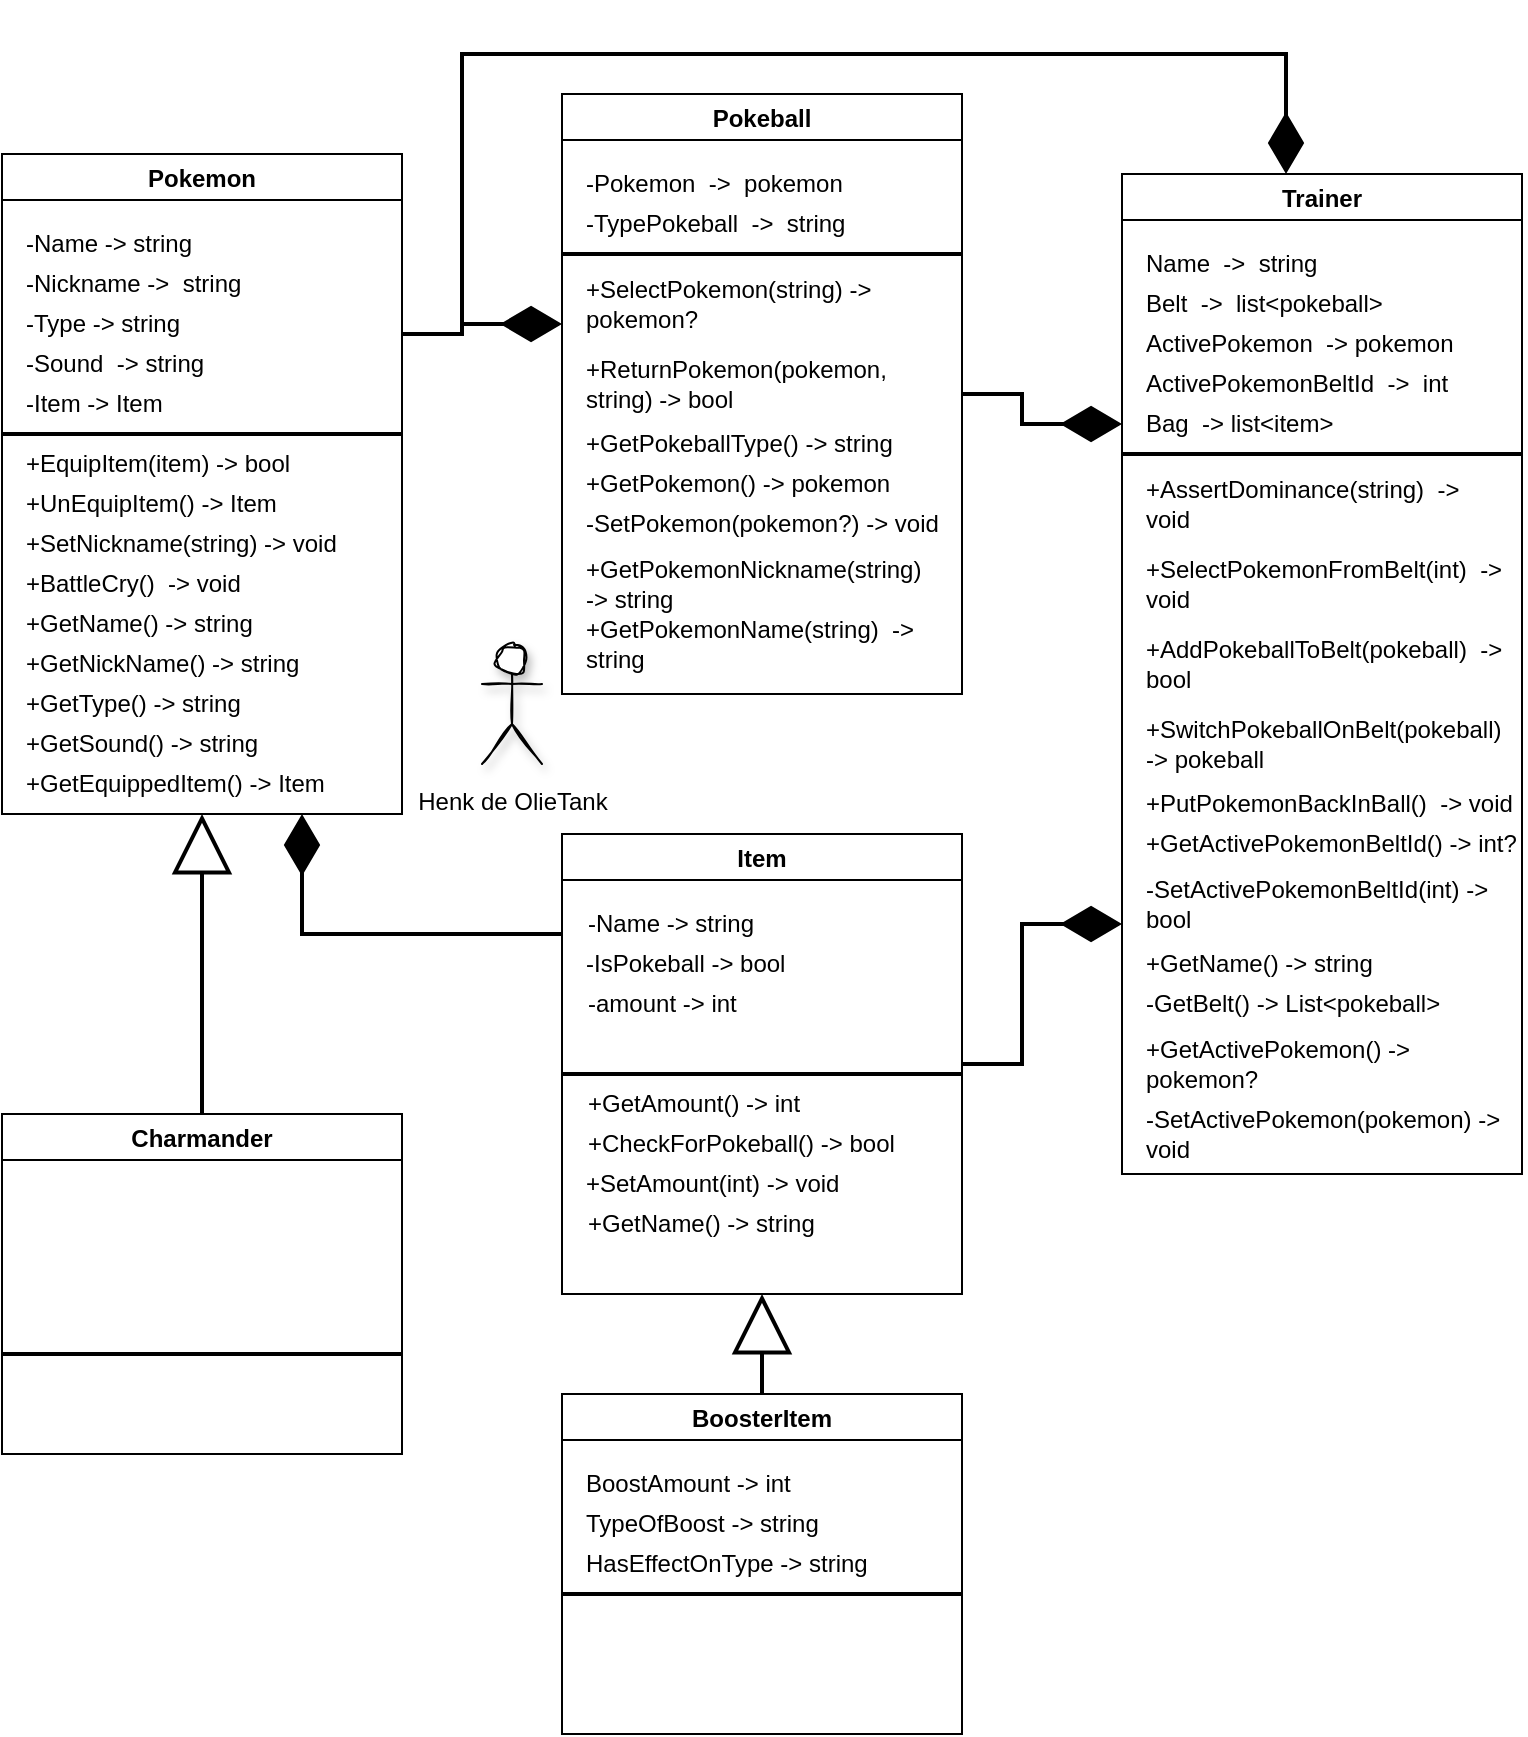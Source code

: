 <mxfile version="20.3.0" type="device"><diagram id="gQMneXquMCRz8JN8fTw5" name="Page-1"><mxGraphModel dx="1185" dy="729" grid="1" gridSize="10" guides="1" tooltips="1" connect="1" arrows="1" fold="1" page="1" pageScale="1" pageWidth="827" pageHeight="1169" math="0" shadow="0"><root><mxCell id="0"/><mxCell id="1" parent="0"/><mxCell id="nBO8WS76Ku1lHPPWJkrX-7" style="edgeStyle=orthogonalEdgeStyle;rounded=0;orthogonalLoop=1;jettySize=auto;html=1;strokeWidth=2;endArrow=diamondThin;endFill=1;startSize=25;endSize=25;" parent="1" edge="1"><mxGeometry relative="1" as="geometry"><mxPoint x="240" y="170" as="sourcePoint"/><Array as="points"><mxPoint x="240" y="170"/><mxPoint x="270" y="170"/><mxPoint x="270" y="165"/></Array><mxPoint x="320" y="165" as="targetPoint"/></mxGeometry></mxCell><mxCell id="nBO8WS76Ku1lHPPWJkrX-8" style="edgeStyle=orthogonalEdgeStyle;rounded=0;orthogonalLoop=1;jettySize=auto;html=1;entryX=0.41;entryY=0;entryDx=0;entryDy=0;entryPerimeter=0;strokeWidth=2;endArrow=diamondThin;endFill=1;startSize=25;endSize=25;" parent="1" source="Wq0bz1sxS0P5hZbhowYB-7" target="Wq0bz1sxS0P5hZbhowYB-41" edge="1"><mxGeometry relative="1" as="geometry"><Array as="points"><mxPoint x="270" y="170"/><mxPoint x="270" y="30"/><mxPoint x="682" y="30"/></Array></mxGeometry></mxCell><mxCell id="Wq0bz1sxS0P5hZbhowYB-7" value="Pokemon" style="swimlane;fillStyle=auto;fillColor=default;swimlaneFillColor=default;" parent="1" vertex="1"><mxGeometry x="40" y="80" width="200" height="330" as="geometry"><mxRectangle x="40" y="80" width="90" height="30" as="alternateBounds"/></mxGeometry></mxCell><mxCell id="Wq0bz1sxS0P5hZbhowYB-8" value="-Name -&amp;gt; string" style="text;html=1;strokeColor=none;fillColor=none;align=left;verticalAlign=middle;whiteSpace=wrap;rounded=0;fillStyle=auto;" parent="Wq0bz1sxS0P5hZbhowYB-7" vertex="1"><mxGeometry x="10" y="30" width="180" height="30" as="geometry"/></mxCell><mxCell id="Wq0bz1sxS0P5hZbhowYB-9" value="-Nickname&amp;nbsp;-&amp;gt;&amp;nbsp; string" style="text;html=1;strokeColor=none;fillColor=none;align=left;verticalAlign=middle;whiteSpace=wrap;rounded=0;fillStyle=auto;" parent="Wq0bz1sxS0P5hZbhowYB-7" vertex="1"><mxGeometry x="10" y="50" width="180" height="30" as="geometry"/></mxCell><mxCell id="Wq0bz1sxS0P5hZbhowYB-10" value="-Type&amp;nbsp;-&amp;gt; string" style="text;html=1;strokeColor=none;fillColor=none;align=left;verticalAlign=middle;whiteSpace=wrap;rounded=0;fillStyle=auto;" parent="Wq0bz1sxS0P5hZbhowYB-7" vertex="1"><mxGeometry x="10" y="70" width="180" height="30" as="geometry"/></mxCell><mxCell id="Wq0bz1sxS0P5hZbhowYB-14" value="-Sound&amp;nbsp;&amp;nbsp;-&amp;gt; string" style="text;html=1;strokeColor=none;fillColor=none;align=left;verticalAlign=middle;whiteSpace=wrap;rounded=0;fillStyle=auto;" parent="Wq0bz1sxS0P5hZbhowYB-7" vertex="1"><mxGeometry x="10" y="90" width="180" height="30" as="geometry"/></mxCell><mxCell id="Wq0bz1sxS0P5hZbhowYB-18" value="+EquipItem(item) -&amp;gt; bool" style="text;html=1;align=left;verticalAlign=middle;resizable=0;points=[];autosize=1;strokeColor=none;fillColor=none;" parent="Wq0bz1sxS0P5hZbhowYB-7" vertex="1"><mxGeometry x="10" y="140" width="160" height="30" as="geometry"/></mxCell><mxCell id="Wq0bz1sxS0P5hZbhowYB-35" value="" style="endArrow=none;html=1;rounded=0;strokeColor=default;strokeWidth=2;startSize=6;endSize=25;jumpStyle=none;jumpSize=6;" parent="Wq0bz1sxS0P5hZbhowYB-7" edge="1"><mxGeometry width="50" height="50" relative="1" as="geometry"><mxPoint y="140" as="sourcePoint"/><mxPoint x="200" y="140" as="targetPoint"/></mxGeometry></mxCell><mxCell id="9gn_OOF40aR07C0MIABU-17" value="+BattleCry()&amp;nbsp;&lt;span style=&quot;&quot;&gt;&amp;nbsp;-&amp;gt; void&lt;/span&gt;" style="text;html=1;align=left;verticalAlign=middle;resizable=0;points=[];autosize=1;strokeColor=none;fillColor=none;" parent="Wq0bz1sxS0P5hZbhowYB-7" vertex="1"><mxGeometry x="10" y="200" width="130" height="30" as="geometry"/></mxCell><mxCell id="9gn_OOF40aR07C0MIABU-18" value="+UnEquipItem() -&amp;gt; Item" style="text;html=1;align=left;verticalAlign=middle;resizable=0;points=[];autosize=1;strokeColor=none;fillColor=none;" parent="Wq0bz1sxS0P5hZbhowYB-7" vertex="1"><mxGeometry x="10" y="160" width="150" height="30" as="geometry"/></mxCell><mxCell id="pk9rP4-8v7g6dCDFqMnu-1" value="+SetNickname(string) -&amp;gt; void" style="text;html=1;align=left;verticalAlign=middle;resizable=0;points=[];autosize=1;strokeColor=none;fillColor=none;" parent="Wq0bz1sxS0P5hZbhowYB-7" vertex="1"><mxGeometry x="10" y="180" width="180" height="30" as="geometry"/></mxCell><mxCell id="pk9rP4-8v7g6dCDFqMnu-2" value="-Item -&amp;gt; Item" style="text;html=1;strokeColor=none;fillColor=none;align=left;verticalAlign=middle;whiteSpace=wrap;rounded=0;fillStyle=auto;" parent="Wq0bz1sxS0P5hZbhowYB-7" vertex="1"><mxGeometry x="10" y="110" width="180" height="30" as="geometry"/></mxCell><mxCell id="a145DeNxtpeG1QK1kXQo-1" value="+GetName() -&amp;gt; string" style="text;html=1;strokeColor=none;fillColor=none;align=left;verticalAlign=middle;whiteSpace=wrap;rounded=0;fillStyle=auto;" vertex="1" parent="Wq0bz1sxS0P5hZbhowYB-7"><mxGeometry x="10" y="220" width="180" height="30" as="geometry"/></mxCell><mxCell id="a145DeNxtpeG1QK1kXQo-2" value="+GetNickName() -&amp;gt; string" style="text;html=1;strokeColor=none;fillColor=none;align=left;verticalAlign=middle;whiteSpace=wrap;rounded=0;fillStyle=auto;" vertex="1" parent="Wq0bz1sxS0P5hZbhowYB-7"><mxGeometry x="10" y="240" width="180" height="30" as="geometry"/></mxCell><mxCell id="a145DeNxtpeG1QK1kXQo-3" value="+GetType() -&amp;gt; string" style="text;html=1;strokeColor=none;fillColor=none;align=left;verticalAlign=middle;whiteSpace=wrap;rounded=0;fillStyle=auto;" vertex="1" parent="Wq0bz1sxS0P5hZbhowYB-7"><mxGeometry x="10" y="260" width="180" height="30" as="geometry"/></mxCell><mxCell id="a145DeNxtpeG1QK1kXQo-4" value="+GetSound() -&amp;gt; string" style="text;html=1;strokeColor=none;fillColor=none;align=left;verticalAlign=middle;whiteSpace=wrap;rounded=0;fillStyle=auto;" vertex="1" parent="Wq0bz1sxS0P5hZbhowYB-7"><mxGeometry x="10" y="280" width="180" height="30" as="geometry"/></mxCell><mxCell id="a145DeNxtpeG1QK1kXQo-6" value="+GetEquippedItem() -&amp;gt; Item" style="text;html=1;strokeColor=none;fillColor=none;align=left;verticalAlign=middle;whiteSpace=wrap;rounded=0;fillStyle=auto;" vertex="1" parent="Wq0bz1sxS0P5hZbhowYB-7"><mxGeometry x="10" y="300" width="180" height="30" as="geometry"/></mxCell><mxCell id="nBO8WS76Ku1lHPPWJkrX-3" style="edgeStyle=orthogonalEdgeStyle;rounded=0;orthogonalLoop=1;jettySize=auto;html=1;strokeWidth=2;endArrow=diamondThin;endFill=1;startSize=25;endSize=25;entryX=0;entryY=0.25;entryDx=0;entryDy=0;" parent="1" source="Wq0bz1sxS0P5hZbhowYB-20" edge="1" target="Wq0bz1sxS0P5hZbhowYB-41"><mxGeometry relative="1" as="geometry"><mxPoint x="600" y="170" as="targetPoint"/></mxGeometry></mxCell><mxCell id="Wq0bz1sxS0P5hZbhowYB-20" value="Pokeball" style="swimlane;fillStyle=auto;fillColor=default;swimlaneFillColor=default;" parent="1" vertex="1"><mxGeometry x="320" y="50" width="200" height="300" as="geometry"/></mxCell><mxCell id="Wq0bz1sxS0P5hZbhowYB-21" value="-Pokemon&amp;nbsp;&amp;nbsp;-&amp;gt;&amp;nbsp; pokemon" style="text;html=1;strokeColor=none;fillColor=none;align=left;verticalAlign=middle;whiteSpace=wrap;rounded=0;fillStyle=auto;" parent="Wq0bz1sxS0P5hZbhowYB-20" vertex="1"><mxGeometry x="10" y="30" width="180" height="30" as="geometry"/></mxCell><mxCell id="Wq0bz1sxS0P5hZbhowYB-30" value="-TypePokeball&amp;nbsp;&amp;nbsp;-&amp;gt;&amp;nbsp; string" style="text;html=1;strokeColor=none;fillColor=none;align=left;verticalAlign=middle;whiteSpace=wrap;rounded=0;fillStyle=auto;" parent="Wq0bz1sxS0P5hZbhowYB-20" vertex="1"><mxGeometry x="10" y="50" width="180" height="30" as="geometry"/></mxCell><mxCell id="Wq0bz1sxS0P5hZbhowYB-32" value="" style="endArrow=none;html=1;rounded=0;strokeColor=default;strokeWidth=2;startSize=6;endSize=25;jumpStyle=none;jumpSize=6;" parent="Wq0bz1sxS0P5hZbhowYB-20" edge="1"><mxGeometry width="50" height="50" relative="1" as="geometry"><mxPoint y="80" as="sourcePoint"/><mxPoint x="200" y="80" as="targetPoint"/></mxGeometry></mxCell><mxCell id="Wq0bz1sxS0P5hZbhowYB-36" value="+SelectPokemon(string)&amp;nbsp;-&amp;gt; pokemon?" style="text;html=1;strokeColor=none;fillColor=none;align=left;verticalAlign=middle;whiteSpace=wrap;rounded=0;fillStyle=auto;" parent="Wq0bz1sxS0P5hZbhowYB-20" vertex="1"><mxGeometry x="10" y="90" width="180" height="30" as="geometry"/></mxCell><mxCell id="Wq0bz1sxS0P5hZbhowYB-37" value="+ReturnPokemon(pokemon, string)&amp;nbsp;-&amp;gt; bool" style="text;html=1;strokeColor=none;fillColor=none;align=left;verticalAlign=middle;whiteSpace=wrap;rounded=0;fillStyle=auto;" parent="Wq0bz1sxS0P5hZbhowYB-20" vertex="1"><mxGeometry x="10" y="130" width="180" height="30" as="geometry"/></mxCell><mxCell id="a145DeNxtpeG1QK1kXQo-7" value="+GetPokeballType() -&amp;gt; string" style="text;html=1;strokeColor=none;fillColor=none;align=left;verticalAlign=middle;whiteSpace=wrap;rounded=0;fillStyle=auto;" vertex="1" parent="Wq0bz1sxS0P5hZbhowYB-20"><mxGeometry x="10" y="160" width="180" height="30" as="geometry"/></mxCell><mxCell id="a145DeNxtpeG1QK1kXQo-8" value="+GetPokemon() -&amp;gt; pokemon" style="text;html=1;strokeColor=none;fillColor=none;align=left;verticalAlign=middle;whiteSpace=wrap;rounded=0;fillStyle=auto;" vertex="1" parent="Wq0bz1sxS0P5hZbhowYB-20"><mxGeometry x="10" y="180" width="180" height="30" as="geometry"/></mxCell><mxCell id="a145DeNxtpeG1QK1kXQo-9" value="-SetPokemon(pokemon?) -&amp;gt; void" style="text;html=1;strokeColor=none;fillColor=none;align=left;verticalAlign=middle;whiteSpace=wrap;rounded=0;fillStyle=auto;" vertex="1" parent="Wq0bz1sxS0P5hZbhowYB-20"><mxGeometry x="10" y="200" width="180" height="30" as="geometry"/></mxCell><mxCell id="a145DeNxtpeG1QK1kXQo-11" value="+GetPokemonNickname(string)&amp;nbsp; -&amp;gt; string" style="text;html=1;strokeColor=none;fillColor=none;align=left;verticalAlign=middle;whiteSpace=wrap;rounded=0;fillStyle=auto;" vertex="1" parent="Wq0bz1sxS0P5hZbhowYB-20"><mxGeometry x="10" y="230" width="180" height="30" as="geometry"/></mxCell><mxCell id="a145DeNxtpeG1QK1kXQo-13" value="+GetPokemonName(string)&amp;nbsp; -&amp;gt; string" style="text;html=1;strokeColor=none;fillColor=none;align=left;verticalAlign=middle;whiteSpace=wrap;rounded=0;fillStyle=auto;" vertex="1" parent="Wq0bz1sxS0P5hZbhowYB-20"><mxGeometry x="10" y="260" width="180" height="30" as="geometry"/></mxCell><mxCell id="Wq0bz1sxS0P5hZbhowYB-39" value="&lt;p style=&quot;line-height: 0;&quot;&gt;Henk de OlieTank&lt;/p&gt;" style="shape=umlActor;verticalLabelPosition=bottom;verticalAlign=top;html=1;outlineConnect=0;fillStyle=auto;fillColor=default;strokeWidth=1;perimeterSpacing=0;shadow=1;sketch=1;" parent="1" vertex="1"><mxGeometry x="280" y="325" width="30" height="60" as="geometry"/></mxCell><mxCell id="Wq0bz1sxS0P5hZbhowYB-41" value="Trainer" style="swimlane;fillStyle=auto;fillColor=default;swimlaneFillColor=default;" parent="1" vertex="1"><mxGeometry x="600" y="90" width="200" height="500" as="geometry"><mxRectangle x="600" y="90" width="80" height="30" as="alternateBounds"/></mxGeometry></mxCell><mxCell id="Wq0bz1sxS0P5hZbhowYB-42" value="Name&amp;nbsp;&amp;nbsp;-&amp;gt;&amp;nbsp; string" style="text;html=1;strokeColor=none;fillColor=none;align=left;verticalAlign=middle;whiteSpace=wrap;rounded=0;fillStyle=auto;" parent="Wq0bz1sxS0P5hZbhowYB-41" vertex="1"><mxGeometry x="10" y="30" width="180" height="30" as="geometry"/></mxCell><mxCell id="Wq0bz1sxS0P5hZbhowYB-43" value="Belt&amp;nbsp;&amp;nbsp;-&amp;gt;&amp;nbsp; list&amp;lt;pokeball&amp;gt;" style="text;html=1;strokeColor=none;fillColor=none;align=left;verticalAlign=middle;whiteSpace=wrap;rounded=0;fillStyle=auto;" parent="Wq0bz1sxS0P5hZbhowYB-41" vertex="1"><mxGeometry x="10" y="50" width="180" height="30" as="geometry"/></mxCell><mxCell id="Wq0bz1sxS0P5hZbhowYB-44" value="" style="endArrow=none;html=1;rounded=0;strokeColor=default;strokeWidth=2;startSize=6;endSize=25;jumpStyle=none;jumpSize=6;" parent="Wq0bz1sxS0P5hZbhowYB-41" edge="1"><mxGeometry width="50" height="50" relative="1" as="geometry"><mxPoint y="140" as="sourcePoint"/><mxPoint x="200" y="140" as="targetPoint"/></mxGeometry></mxCell><mxCell id="Wq0bz1sxS0P5hZbhowYB-45" value="+SelectPokemonFromBelt(int)&amp;nbsp;&amp;nbsp;-&amp;gt; void" style="text;html=1;strokeColor=none;fillColor=none;align=left;verticalAlign=middle;whiteSpace=wrap;rounded=0;fillStyle=auto;" parent="Wq0bz1sxS0P5hZbhowYB-41" vertex="1"><mxGeometry x="10" y="190" width="190" height="30" as="geometry"/></mxCell><mxCell id="Wq0bz1sxS0P5hZbhowYB-46" value="+AssertDominance(string)&amp;nbsp;&amp;nbsp;-&amp;gt; void" style="text;html=1;strokeColor=none;fillColor=none;align=left;verticalAlign=middle;whiteSpace=wrap;rounded=0;fillStyle=auto;" parent="Wq0bz1sxS0P5hZbhowYB-41" vertex="1"><mxGeometry x="10" y="150" width="180" height="30" as="geometry"/></mxCell><mxCell id="Wq0bz1sxS0P5hZbhowYB-48" value="ActivePokemon&amp;nbsp;&amp;nbsp;-&amp;gt; pokemon" style="text;html=1;strokeColor=none;fillColor=none;align=left;verticalAlign=middle;whiteSpace=wrap;rounded=0;fillStyle=auto;" parent="Wq0bz1sxS0P5hZbhowYB-41" vertex="1"><mxGeometry x="10" y="70" width="180" height="30" as="geometry"/></mxCell><mxCell id="Wq0bz1sxS0P5hZbhowYB-50" value="ActivePokemonBeltId&amp;nbsp;&amp;nbsp;-&amp;gt;&amp;nbsp; int" style="text;html=1;strokeColor=none;fillColor=none;align=left;verticalAlign=middle;whiteSpace=wrap;rounded=0;fillStyle=auto;" parent="Wq0bz1sxS0P5hZbhowYB-41" vertex="1"><mxGeometry x="10" y="90" width="180" height="30" as="geometry"/></mxCell><mxCell id="9gn_OOF40aR07C0MIABU-1" value="Bag&amp;nbsp;&amp;nbsp;-&amp;gt;&amp;nbsp;list&amp;lt;item&amp;gt;" style="text;html=1;strokeColor=none;fillColor=none;align=left;verticalAlign=middle;whiteSpace=wrap;rounded=0;fillStyle=auto;" parent="Wq0bz1sxS0P5hZbhowYB-41" vertex="1"><mxGeometry x="10" y="110" width="180" height="30" as="geometry"/></mxCell><mxCell id="nBO8WS76Ku1lHPPWJkrX-10" value="+AddPokeballToBelt(pokeball)&amp;nbsp;&amp;nbsp;-&amp;gt; bool" style="text;html=1;strokeColor=none;fillColor=none;align=left;verticalAlign=middle;whiteSpace=wrap;rounded=0;fillStyle=auto;" parent="Wq0bz1sxS0P5hZbhowYB-41" vertex="1"><mxGeometry x="10" y="230" width="190" height="30" as="geometry"/></mxCell><mxCell id="nBO8WS76Ku1lHPPWJkrX-11" value="+SwitchPokeballOnBelt(pokeball)&amp;nbsp;&amp;nbsp;&lt;br&gt;-&amp;gt; pokeball" style="text;html=1;strokeColor=none;fillColor=none;align=left;verticalAlign=middle;whiteSpace=wrap;rounded=0;fillStyle=auto;" parent="Wq0bz1sxS0P5hZbhowYB-41" vertex="1"><mxGeometry x="10" y="270" width="180" height="30" as="geometry"/></mxCell><mxCell id="pk9rP4-8v7g6dCDFqMnu-8" value="+PutPokemonBackInBall()&amp;nbsp;&amp;nbsp;-&amp;gt; void" style="text;html=1;strokeColor=none;fillColor=none;align=left;verticalAlign=middle;whiteSpace=wrap;rounded=0;fillStyle=auto;" parent="Wq0bz1sxS0P5hZbhowYB-41" vertex="1"><mxGeometry x="10" y="300" width="190" height="30" as="geometry"/></mxCell><mxCell id="a145DeNxtpeG1QK1kXQo-14" value="+GetActivePokemonBeltId() -&amp;gt; int?&lt;span style=&quot;color: rgba(0, 0, 0, 0); font-family: monospace; font-size: 0px;&quot;&gt;%3CmxGraphModel%3E%3Croot%3E%3CmxCell%20id%3D%220%22%2F%3E%3CmxCell%20id%3D%221%22%20parent%3D%220%22%2F%3E%3CmxCell%20id%3D%222%22%20value%3D%22%2BPutPokemonBackInBall()%26amp%3Bnbsp%3B%26amp%3Bnbsp%3B-%26amp%3Bgt%3B%20void%22%20style%3D%22text%3Bhtml%3D1%3BstrokeColor%3Dnone%3BfillColor%3Dnone%3Balign%3Dleft%3BverticalAlign%3Dmiddle%3BwhiteSpace%3Dwrap%3Brounded%3D0%3BfillStyle%3Dauto%3B%22%20vertex%3D%221%22%20parent%3D%221%22%3E%3CmxGeometry%20x%3D%22610%22%20y%3D%22390%22%20width%3D%22190%22%20height%3D%2230%22%20as%3D%22geometry%22%2F%3E%3C%2FmxCell%3E%3C%2Froot%3E%3C%2FmxGraphModel%3E&lt;/span&gt;" style="text;html=1;strokeColor=none;fillColor=none;align=left;verticalAlign=middle;whiteSpace=wrap;rounded=0;fillStyle=auto;" vertex="1" parent="Wq0bz1sxS0P5hZbhowYB-41"><mxGeometry x="10" y="320" width="190" height="30" as="geometry"/></mxCell><mxCell id="a145DeNxtpeG1QK1kXQo-15" value="-SetActivePokemonBeltId(int) -&amp;gt; bool" style="text;html=1;strokeColor=none;fillColor=none;align=left;verticalAlign=middle;whiteSpace=wrap;rounded=0;fillStyle=auto;" vertex="1" parent="Wq0bz1sxS0P5hZbhowYB-41"><mxGeometry x="10" y="350" width="190" height="30" as="geometry"/></mxCell><mxCell id="a145DeNxtpeG1QK1kXQo-16" value="+GetName() -&amp;gt; string" style="text;html=1;strokeColor=none;fillColor=none;align=left;verticalAlign=middle;whiteSpace=wrap;rounded=0;fillStyle=auto;" vertex="1" parent="Wq0bz1sxS0P5hZbhowYB-41"><mxGeometry x="10" y="380" width="190" height="30" as="geometry"/></mxCell><mxCell id="a145DeNxtpeG1QK1kXQo-17" value="-GetBelt() -&amp;gt; List&amp;lt;pokeball&amp;gt;" style="text;html=1;strokeColor=none;fillColor=none;align=left;verticalAlign=middle;whiteSpace=wrap;rounded=0;fillStyle=auto;" vertex="1" parent="Wq0bz1sxS0P5hZbhowYB-41"><mxGeometry x="10" y="400" width="190" height="30" as="geometry"/></mxCell><mxCell id="a145DeNxtpeG1QK1kXQo-18" value="+GetActivePokemon() -&amp;gt; pokemon?" style="text;html=1;strokeColor=none;fillColor=none;align=left;verticalAlign=middle;whiteSpace=wrap;rounded=0;fillStyle=auto;" vertex="1" parent="Wq0bz1sxS0P5hZbhowYB-41"><mxGeometry x="10" y="430" width="190" height="30" as="geometry"/></mxCell><mxCell id="a145DeNxtpeG1QK1kXQo-20" value="-SetActivePokemon(pokemon) -&amp;gt; void" style="text;html=1;strokeColor=none;fillColor=none;align=left;verticalAlign=middle;whiteSpace=wrap;rounded=0;fillStyle=auto;" vertex="1" parent="Wq0bz1sxS0P5hZbhowYB-41"><mxGeometry x="10" y="465" width="190" height="30" as="geometry"/></mxCell><mxCell id="Wq0bz1sxS0P5hZbhowYB-60" style="edgeStyle=orthogonalEdgeStyle;rounded=0;jumpStyle=none;jumpSize=6;orthogonalLoop=1;jettySize=auto;html=1;strokeColor=default;strokeWidth=2;startArrow=none;startFill=0;endArrow=block;endFill=0;startSize=6;endSize=25;entryX=0.5;entryY=1;entryDx=0;entryDy=0;" parent="1" source="Wq0bz1sxS0P5hZbhowYB-52" target="Wq0bz1sxS0P5hZbhowYB-7" edge="1"><mxGeometry relative="1" as="geometry"><mxPoint x="140" y="330" as="targetPoint"/></mxGeometry></mxCell><mxCell id="Wq0bz1sxS0P5hZbhowYB-52" value="Charmander" style="swimlane;fillStyle=auto;fillColor=default;swimlaneFillColor=default;" parent="1" vertex="1"><mxGeometry x="40" y="560" width="200" height="170" as="geometry"/></mxCell><mxCell id="Wq0bz1sxS0P5hZbhowYB-55" value="" style="endArrow=none;html=1;rounded=0;strokeColor=default;strokeWidth=2;startSize=6;endSize=25;jumpStyle=none;jumpSize=6;" parent="Wq0bz1sxS0P5hZbhowYB-52" edge="1"><mxGeometry width="50" height="50" relative="1" as="geometry"><mxPoint y="120" as="sourcePoint"/><mxPoint x="200" y="120" as="targetPoint"/></mxGeometry></mxCell><mxCell id="nBO8WS76Ku1lHPPWJkrX-5" style="edgeStyle=orthogonalEdgeStyle;rounded=0;orthogonalLoop=1;jettySize=auto;html=1;entryX=0;entryY=0.75;entryDx=0;entryDy=0;strokeWidth=2;endArrow=diamondThin;endFill=1;startSize=25;endSize=25;" parent="1" source="9gn_OOF40aR07C0MIABU-2" target="Wq0bz1sxS0P5hZbhowYB-41" edge="1"><mxGeometry relative="1" as="geometry"/></mxCell><mxCell id="nBO8WS76Ku1lHPPWJkrX-6" style="edgeStyle=orthogonalEdgeStyle;rounded=0;orthogonalLoop=1;jettySize=auto;html=1;strokeWidth=2;endArrow=diamondThin;endFill=1;startSize=25;endSize=25;entryX=0.75;entryY=1;entryDx=0;entryDy=0;" parent="1" source="9gn_OOF40aR07C0MIABU-2" target="Wq0bz1sxS0P5hZbhowYB-7" edge="1"><mxGeometry relative="1" as="geometry"><mxPoint x="200" y="290" as="targetPoint"/><Array as="points"><mxPoint x="190" y="470"/></Array></mxGeometry></mxCell><mxCell id="9gn_OOF40aR07C0MIABU-2" value="Item" style="swimlane;fillStyle=auto;fillColor=default;swimlaneFillColor=default;" parent="1" vertex="1"><mxGeometry x="320" y="420" width="200" height="230" as="geometry"><mxRectangle x="320" y="320" width="70" height="30" as="alternateBounds"/></mxGeometry></mxCell><mxCell id="9gn_OOF40aR07C0MIABU-3" value="" style="endArrow=none;html=1;rounded=0;strokeColor=default;strokeWidth=2;startSize=6;endSize=25;jumpStyle=none;jumpSize=6;" parent="9gn_OOF40aR07C0MIABU-2" edge="1"><mxGeometry width="50" height="50" relative="1" as="geometry"><mxPoint y="120" as="sourcePoint"/><mxPoint x="200" y="120" as="targetPoint"/></mxGeometry></mxCell><mxCell id="9gn_OOF40aR07C0MIABU-7" value="-Name&amp;nbsp;-&amp;gt; string" style="text;html=1;strokeColor=none;fillColor=none;align=left;verticalAlign=middle;whiteSpace=wrap;rounded=0;fillStyle=auto;" parent="9gn_OOF40aR07C0MIABU-2" vertex="1"><mxGeometry x="11" y="30" width="180" height="30" as="geometry"/></mxCell><mxCell id="9gn_OOF40aR07C0MIABU-8" value="-IsPokeball&amp;nbsp;-&amp;gt; bool" style="text;html=1;strokeColor=none;fillColor=none;align=left;verticalAlign=middle;whiteSpace=wrap;rounded=0;fillStyle=auto;" parent="9gn_OOF40aR07C0MIABU-2" vertex="1"><mxGeometry x="10" y="50" width="180" height="30" as="geometry"/></mxCell><mxCell id="9gn_OOF40aR07C0MIABU-15" value="-amount -&amp;gt; int&amp;nbsp;&lt;span style=&quot;color: rgba(0, 0, 0, 0); font-family: monospace; font-size: 0px;&quot;&gt;%3CmxGraphModel%3E%3Croot%3E%3CmxCell%20id%3D%220%22%2F%3E%3CmxCell%20id%3D%221%22%20parent%3D%220%22%2F%3E%3CmxCell%20id%3D%222%22%20value%3D%22IsPokeball%22%20style%3D%22text%3Bhtml%3D1%3BstrokeColor%3Dnone%3BfillColor%3Dnone%3Balign%3Dleft%3BverticalAlign%3Dmiddle%3BwhiteSpace%3Dwrap%3Brounded%3D0%3BfillStyle%3Dauto%3B%22%20vertex%3D%221%22%20parent%3D%221%22%3E%3CmxGeometry%20x%3D%22330%22%20y%3D%22370%22%20width%3D%22180%22%20height%3D%2230%22%20as%3D%22geometry%22%2F%3E%3C%2FmxCell%3E%3C%2Froot%3E%3C%2FmxGraphModel%3E -&lt;/span&gt;" style="text;html=1;strokeColor=none;fillColor=none;align=left;verticalAlign=middle;whiteSpace=wrap;rounded=0;fillStyle=auto;" parent="9gn_OOF40aR07C0MIABU-2" vertex="1"><mxGeometry x="11" y="70" width="180" height="30" as="geometry"/></mxCell><mxCell id="pk9rP4-8v7g6dCDFqMnu-4" value="+GetAmount() -&amp;gt; int" style="text;html=1;strokeColor=none;fillColor=none;align=left;verticalAlign=middle;whiteSpace=wrap;rounded=0;fillStyle=auto;" parent="9gn_OOF40aR07C0MIABU-2" vertex="1"><mxGeometry x="11" y="120" width="180" height="30" as="geometry"/></mxCell><mxCell id="pk9rP4-8v7g6dCDFqMnu-5" value="+CheckForPokeball() -&amp;gt; bool" style="text;html=1;strokeColor=none;fillColor=none;align=left;verticalAlign=middle;whiteSpace=wrap;rounded=0;fillStyle=auto;" parent="9gn_OOF40aR07C0MIABU-2" vertex="1"><mxGeometry x="11" y="140" width="180" height="30" as="geometry"/></mxCell><mxCell id="pk9rP4-8v7g6dCDFqMnu-6" value="+SetAmount(int) -&amp;gt; void" style="text;html=1;strokeColor=none;fillColor=none;align=left;verticalAlign=middle;whiteSpace=wrap;rounded=0;fillStyle=auto;" parent="9gn_OOF40aR07C0MIABU-2" vertex="1"><mxGeometry x="10" y="160" width="180" height="30" as="geometry"/></mxCell><mxCell id="a145DeNxtpeG1QK1kXQo-10" value="+GetName() -&amp;gt; string" style="text;html=1;strokeColor=none;fillColor=none;align=left;verticalAlign=middle;whiteSpace=wrap;rounded=0;fillStyle=auto;" vertex="1" parent="9gn_OOF40aR07C0MIABU-2"><mxGeometry x="11" y="180" width="180" height="30" as="geometry"/></mxCell><mxCell id="9gn_OOF40aR07C0MIABU-16" style="edgeStyle=orthogonalEdgeStyle;rounded=0;orthogonalLoop=1;jettySize=auto;html=1;entryX=0.5;entryY=1;entryDx=0;entryDy=0;strokeWidth=2;endArrow=block;endFill=0;startSize=25;endSize=25;" parent="1" source="9gn_OOF40aR07C0MIABU-10" target="9gn_OOF40aR07C0MIABU-2" edge="1"><mxGeometry relative="1" as="geometry"/></mxCell><mxCell id="9gn_OOF40aR07C0MIABU-10" value="BoosterItem" style="swimlane;fillStyle=auto;fillColor=default;swimlaneFillColor=default;" parent="1" vertex="1"><mxGeometry x="320" y="700" width="200" height="170" as="geometry"/></mxCell><mxCell id="9gn_OOF40aR07C0MIABU-11" value="" style="endArrow=none;html=1;rounded=0;strokeColor=default;strokeWidth=2;startSize=6;endSize=25;jumpStyle=none;jumpSize=6;" parent="9gn_OOF40aR07C0MIABU-10" edge="1"><mxGeometry width="50" height="50" relative="1" as="geometry"><mxPoint y="100" as="sourcePoint"/><mxPoint x="200" y="100" as="targetPoint"/></mxGeometry></mxCell><mxCell id="9gn_OOF40aR07C0MIABU-12" value="BoostAmount&amp;nbsp;-&amp;gt; int" style="text;html=1;strokeColor=none;fillColor=none;align=left;verticalAlign=middle;whiteSpace=wrap;rounded=0;fillStyle=auto;" parent="9gn_OOF40aR07C0MIABU-10" vertex="1"><mxGeometry x="10" y="30" width="180" height="30" as="geometry"/></mxCell><mxCell id="9gn_OOF40aR07C0MIABU-13" value="TypeOfBoost&amp;nbsp;-&amp;gt; string" style="text;html=1;strokeColor=none;fillColor=none;align=left;verticalAlign=middle;whiteSpace=wrap;rounded=0;fillStyle=auto;" parent="9gn_OOF40aR07C0MIABU-10" vertex="1"><mxGeometry x="10" y="50" width="180" height="30" as="geometry"/></mxCell><mxCell id="9gn_OOF40aR07C0MIABU-14" value="HasEffectOnType&amp;nbsp;-&amp;gt; string" style="text;html=1;strokeColor=none;fillColor=none;align=left;verticalAlign=middle;whiteSpace=wrap;rounded=0;fillStyle=auto;" parent="9gn_OOF40aR07C0MIABU-10" vertex="1"><mxGeometry x="10" y="70" width="180" height="30" as="geometry"/></mxCell></root></mxGraphModel></diagram></mxfile>